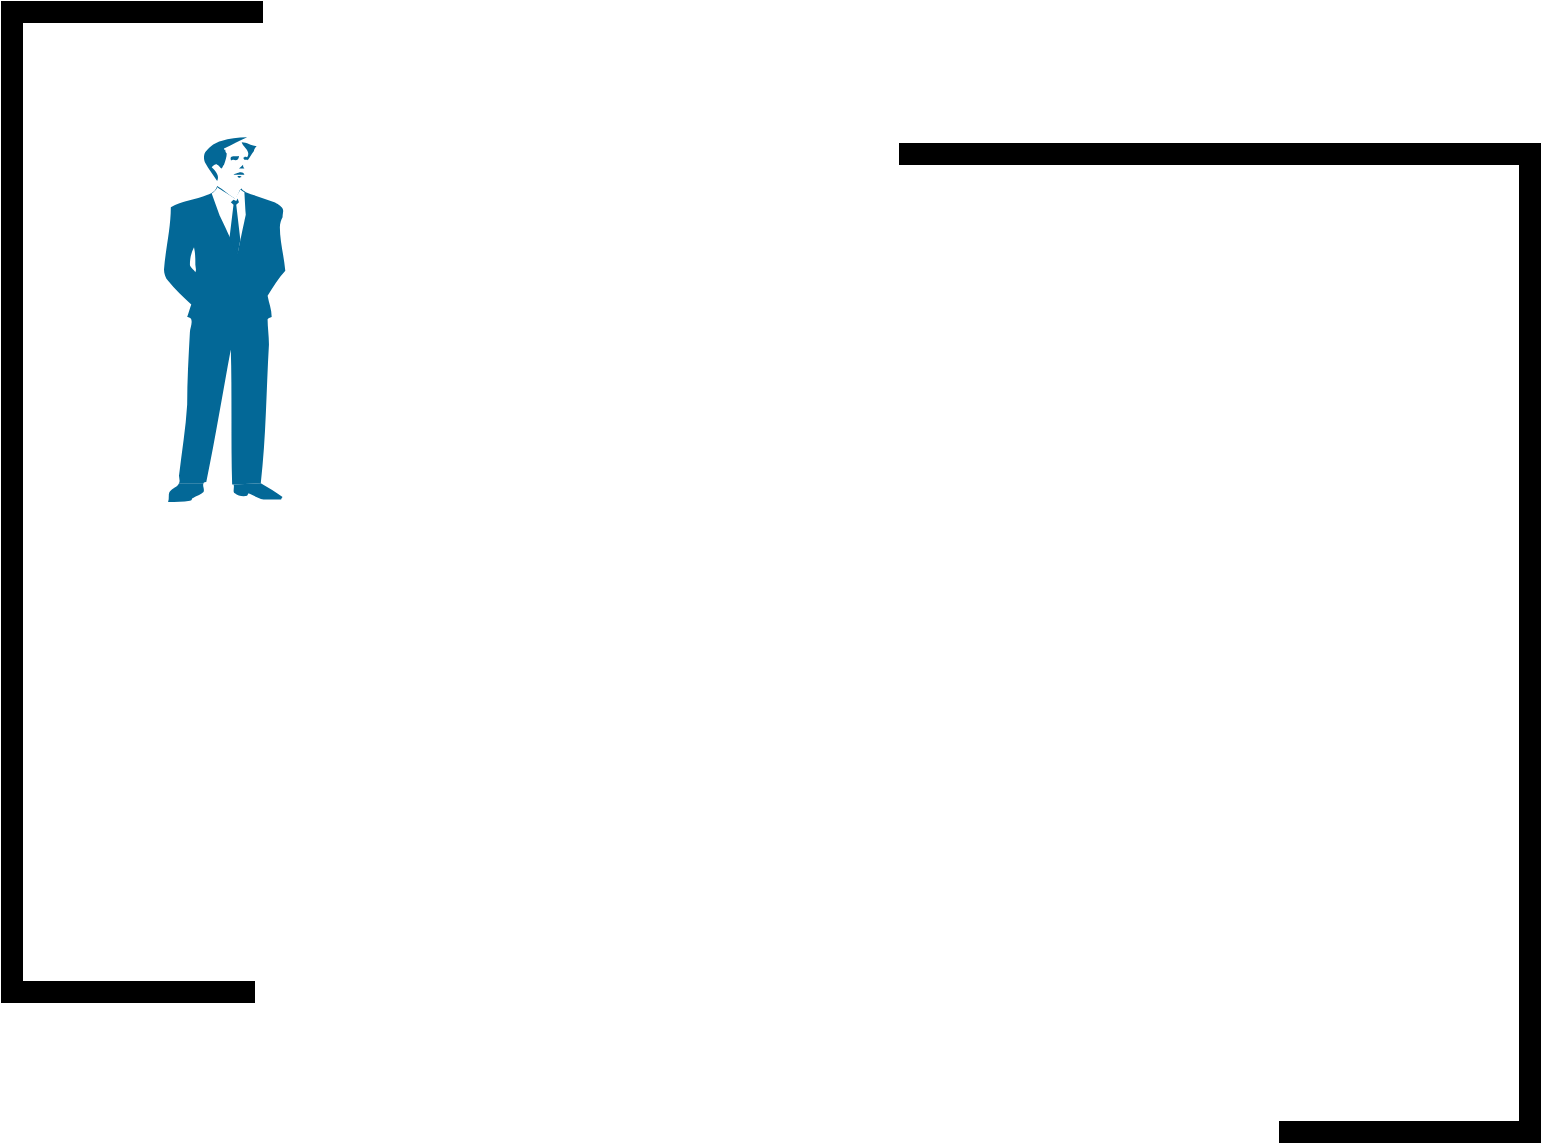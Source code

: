 <mxfile version="10.7.5" type="github"><diagram id="if69hKg2GoORFK1Za4gP" name="close"><mxGraphModel dx="1874" dy="1155" grid="1" gridSize="10" guides="1" tooltips="1" connect="1" arrows="1" fold="1" page="1" pageScale="1" pageWidth="1169" pageHeight="827" math="0" shadow="0"><root><mxCell id="0"/><mxCell id="1" parent="0"/><mxCell id="r97C9Ow4G9gm53DnqC5e-1" value="" style="group" parent="1" vertex="1" connectable="0"><mxGeometry x="60" y="90" width="448" height="500" as="geometry"/></mxCell><mxCell id="r97C9Ow4G9gm53DnqC5e-2" value="" style="verticalLabelPosition=bottom;html=1;verticalAlign=top;align=center;shape=mxgraph.floorplan.wallCorner;fillColor=#000000;" parent="r97C9Ow4G9gm53DnqC5e-1" vertex="1"><mxGeometry width="130" height="260" as="geometry"/></mxCell><mxCell id="r97C9Ow4G9gm53DnqC5e-3" value="" style="verticalLabelPosition=bottom;html=1;verticalAlign=top;align=center;shape=mxgraph.floorplan.wallCorner;fillColor=#000000;direction=north" parent="r97C9Ow4G9gm53DnqC5e-1" vertex="1"><mxGeometry y="251" width="320" height="249" as="geometry"/></mxCell><mxCell id="r97C9Ow4G9gm53DnqC5e-4" value="" style="edgeStyle=orthogonalEdgeStyle;rounded=0;orthogonalLoop=1;jettySize=auto;html=1;" parent="r97C9Ow4G9gm53DnqC5e-1" edge="1"><mxGeometry relative="1" as="geometry"><mxPoint x="290" y="160" as="targetPoint"/></mxGeometry></mxCell><mxCell id="r97C9Ow4G9gm53DnqC5e-5" value="" style="group" parent="r97C9Ow4G9gm53DnqC5e-1" vertex="1" connectable="0"><mxGeometry x="81" y="60" width="159" height="190" as="geometry"/></mxCell><mxCell id="r97C9Ow4G9gm53DnqC5e-6" value="" style="shape=mxgraph.cisco.people.man_woman;html=1;dashed=0;fillColor=#036897;strokeColor=#ffffff;strokeWidth=2;verticalLabelPosition=bottom;verticalAlign=top" parent="r97C9Ow4G9gm53DnqC5e-5" vertex="1"><mxGeometry y="7.6" width="136.286" height="182.4" as="geometry"/></mxCell><mxCell id="r97C9Ow4G9gm53DnqC5e-7" value="" style="rounded=1;whiteSpace=wrap;html=1;strokeColor=#FFFFFF;" parent="r97C9Ow4G9gm53DnqC5e-5" vertex="1"><mxGeometry x="68.143" width="90.857" height="182.4" as="geometry"/></mxCell><mxCell id="r97C9Ow4G9gm53DnqC5e-8" value="" style="shape=image;html=1;verticalAlign=top;verticalLabelPosition=bottom;labelBackgroundColor=#ffffff;imageAspect=0;aspect=fixed;image=https://cdn2.iconfinder.com/data/icons/circle-icons-1/64/microphone-128.png;rotation=-100;" parent="r97C9Ow4G9gm53DnqC5e-5" vertex="1"><mxGeometry x="99.186" y="34.2" width="43.914" height="43.914" as="geometry"/></mxCell><mxCell id="r97C9Ow4G9gm53DnqC5e-9" value="" style="group;rotation=180;" parent="1" vertex="1" connectable="0"><mxGeometry x="510" y="161" width="320" height="500" as="geometry"/></mxCell><mxCell id="r97C9Ow4G9gm53DnqC5e-10" value="" style="verticalLabelPosition=bottom;html=1;verticalAlign=top;align=center;shape=mxgraph.floorplan.wallCorner;fillColor=#000000;rotation=180;" parent="r97C9Ow4G9gm53DnqC5e-9" vertex="1"><mxGeometry x="189" y="239" width="130" height="260" as="geometry"/></mxCell><mxCell id="r97C9Ow4G9gm53DnqC5e-11" value="" style="verticalLabelPosition=bottom;html=1;verticalAlign=top;align=center;shape=mxgraph.floorplan.wallCorner;fillColor=#000000;direction=north;rotation=180;" parent="r97C9Ow4G9gm53DnqC5e-9" vertex="1"><mxGeometry x="-1" width="320" height="249" as="geometry"/></mxCell></root></mxGraphModel></diagram><diagram id="fNsD3cmHCC65XbKCcse_" name="far"><mxGraphModel dx="1874" dy="328" grid="1" gridSize="10" guides="1" tooltips="1" connect="1" arrows="1" fold="1" page="1" pageScale="1" pageWidth="1169" pageHeight="827" math="0" shadow="0"><root><mxCell id="F5EkwI_E3INtEGE6CnbT-0"/><mxCell id="F5EkwI_E3INtEGE6CnbT-1" parent="F5EkwI_E3INtEGE6CnbT-0"/><mxCell id="svD4M2LLr7Z_t4yyO7NE-0" value="" style="group" vertex="1" connectable="0" parent="F5EkwI_E3INtEGE6CnbT-1"><mxGeometry x="139" y="940" width="448" height="500" as="geometry"/></mxCell><mxCell id="svD4M2LLr7Z_t4yyO7NE-1" value="" style="verticalLabelPosition=bottom;html=1;verticalAlign=top;align=center;shape=mxgraph.floorplan.wallCorner;fillColor=#000000;" vertex="1" parent="svD4M2LLr7Z_t4yyO7NE-0"><mxGeometry width="130" height="260" as="geometry"/></mxCell><mxCell id="svD4M2LLr7Z_t4yyO7NE-2" value="" style="verticalLabelPosition=bottom;html=1;verticalAlign=top;align=center;shape=mxgraph.floorplan.wallCorner;fillColor=#000000;direction=north" vertex="1" parent="svD4M2LLr7Z_t4yyO7NE-0"><mxGeometry y="251" width="320" height="249" as="geometry"/></mxCell><mxCell id="svD4M2LLr7Z_t4yyO7NE-3" value="" style="edgeStyle=orthogonalEdgeStyle;rounded=0;orthogonalLoop=1;jettySize=auto;html=1;" edge="1" parent="svD4M2LLr7Z_t4yyO7NE-0"><mxGeometry relative="1" as="geometry"><mxPoint x="290" y="160" as="targetPoint"/></mxGeometry></mxCell><mxCell id="svD4M2LLr7Z_t4yyO7NE-4" value="" style="group" vertex="1" connectable="0" parent="svD4M2LLr7Z_t4yyO7NE-0"><mxGeometry x="81" y="60" width="159" height="190" as="geometry"/></mxCell><mxCell id="svD4M2LLr7Z_t4yyO7NE-5" value="" style="shape=mxgraph.cisco.people.man_woman;html=1;dashed=0;fillColor=#036897;strokeColor=#ffffff;strokeWidth=2;verticalLabelPosition=bottom;verticalAlign=top" vertex="1" parent="svD4M2LLr7Z_t4yyO7NE-4"><mxGeometry y="7.6" width="136.286" height="182.4" as="geometry"/></mxCell><mxCell id="svD4M2LLr7Z_t4yyO7NE-6" value="" style="rounded=1;whiteSpace=wrap;html=1;strokeColor=#FFFFFF;" vertex="1" parent="svD4M2LLr7Z_t4yyO7NE-4"><mxGeometry x="68.143" width="90.857" height="182.4" as="geometry"/></mxCell><mxCell id="svD4M2LLr7Z_t4yyO7NE-7" value="" style="group;rotation=180;" vertex="1" connectable="0" parent="F5EkwI_E3INtEGE6CnbT-1"><mxGeometry x="589" y="1011" width="320" height="500" as="geometry"/></mxCell><mxCell id="svD4M2LLr7Z_t4yyO7NE-8" value="" style="verticalLabelPosition=bottom;html=1;verticalAlign=top;align=center;shape=mxgraph.floorplan.wallCorner;fillColor=#000000;rotation=180;" vertex="1" parent="svD4M2LLr7Z_t4yyO7NE-7"><mxGeometry x="189" y="239" width="130" height="260" as="geometry"/></mxCell><mxCell id="svD4M2LLr7Z_t4yyO7NE-9" value="" style="verticalLabelPosition=bottom;html=1;verticalAlign=top;align=center;shape=mxgraph.floorplan.wallCorner;fillColor=#000000;direction=north;rotation=180;" vertex="1" parent="svD4M2LLr7Z_t4yyO7NE-7"><mxGeometry x="-1" width="320" height="249" as="geometry"/></mxCell><mxCell id="svD4M2LLr7Z_t4yyO7NE-10" value="" style="shape=image;html=1;verticalAlign=top;verticalLabelPosition=bottom;labelBackgroundColor=#ffffff;imageAspect=0;aspect=fixed;image=https://cdn2.iconfinder.com/data/icons/circle-icons-1/64/microphone-128.png;rotation=-100;" vertex="1" parent="svD4M2LLr7Z_t4yyO7NE-7"><mxGeometry x="168.186" y="109.7" width="43.914" height="43.914" as="geometry"/></mxCell></root></mxGraphModel></diagram><diagram id="MpNhAWCmY01ipLoEZZqb" name="mix"><mxGraphModel dx="1874" dy="-499" grid="1" gridSize="10" guides="1" tooltips="1" connect="1" arrows="1" fold="1" page="1" pageScale="1" pageWidth="1169" pageHeight="827" math="0" shadow="0"><root><mxCell id="9rHbz4IVmxri7xpCTzjM-0"/><mxCell id="9rHbz4IVmxri7xpCTzjM-1" parent="9rHbz4IVmxri7xpCTzjM-0"/><mxCell id="9rHbz4IVmxri7xpCTzjM-2" value="" style="group" parent="9rHbz4IVmxri7xpCTzjM-1" vertex="1" connectable="0"><mxGeometry x="148" y="1796.667" width="448" height="500" as="geometry"/></mxCell><mxCell id="9rHbz4IVmxri7xpCTzjM-3" value="" style="verticalLabelPosition=bottom;html=1;verticalAlign=top;align=center;shape=mxgraph.floorplan.wallCorner;fillColor=#000000;" parent="9rHbz4IVmxri7xpCTzjM-2" vertex="1"><mxGeometry width="130" height="260" as="geometry"/></mxCell><mxCell id="9rHbz4IVmxri7xpCTzjM-4" value="" style="verticalLabelPosition=bottom;html=1;verticalAlign=top;align=center;shape=mxgraph.floorplan.wallCorner;fillColor=#000000;direction=north" parent="9rHbz4IVmxri7xpCTzjM-2" vertex="1"><mxGeometry y="251" width="320" height="249" as="geometry"/></mxCell><mxCell id="9rHbz4IVmxri7xpCTzjM-5" value="" style="edgeStyle=orthogonalEdgeStyle;rounded=0;orthogonalLoop=1;jettySize=auto;html=1;" parent="9rHbz4IVmxri7xpCTzjM-2" edge="1"><mxGeometry relative="1" as="geometry"><mxPoint x="290" y="160" as="targetPoint"/></mxGeometry></mxCell><mxCell id="9rHbz4IVmxri7xpCTzjM-6" value="" style="group" parent="9rHbz4IVmxri7xpCTzjM-2" vertex="1" connectable="0"><mxGeometry x="81" y="60" width="159" height="190" as="geometry"/></mxCell><mxCell id="9rHbz4IVmxri7xpCTzjM-7" value="" style="shape=mxgraph.cisco.people.man_woman;html=1;dashed=0;fillColor=#036897;strokeColor=#ffffff;strokeWidth=2;verticalLabelPosition=bottom;verticalAlign=top" parent="9rHbz4IVmxri7xpCTzjM-6" vertex="1"><mxGeometry y="7.6" width="136.286" height="182.4" as="geometry"/></mxCell><mxCell id="9rHbz4IVmxri7xpCTzjM-8" value="" style="rounded=1;whiteSpace=wrap;html=1;strokeColor=#FFFFFF;" parent="9rHbz4IVmxri7xpCTzjM-6" vertex="1"><mxGeometry x="68.143" width="90.857" height="182.4" as="geometry"/></mxCell><mxCell id="9rHbz4IVmxri7xpCTzjM-9" value="" style="group" parent="9rHbz4IVmxri7xpCTzjM-1" vertex="1" connectable="0"><mxGeometry x="598" y="1867.667" width="320" height="500" as="geometry"/></mxCell><mxCell id="9rHbz4IVmxri7xpCTzjM-10" value="" style="group;rotation=180;" parent="9rHbz4IVmxri7xpCTzjM-9" vertex="1" connectable="0"><mxGeometry width="320" height="500" as="geometry"/></mxCell><mxCell id="9rHbz4IVmxri7xpCTzjM-11" value="" style="verticalLabelPosition=bottom;html=1;verticalAlign=top;align=center;shape=mxgraph.floorplan.wallCorner;fillColor=#000000;rotation=180;" parent="9rHbz4IVmxri7xpCTzjM-10" vertex="1"><mxGeometry x="189" y="239" width="130" height="260" as="geometry"/></mxCell><mxCell id="9rHbz4IVmxri7xpCTzjM-12" value="" style="verticalLabelPosition=bottom;html=1;verticalAlign=top;align=center;shape=mxgraph.floorplan.wallCorner;fillColor=#000000;direction=north;rotation=180;" parent="9rHbz4IVmxri7xpCTzjM-10" vertex="1"><mxGeometry x="-1" width="320" height="249" as="geometry"/></mxCell><mxCell id="9rHbz4IVmxri7xpCTzjM-13" value="" style="shape=image;html=1;verticalAlign=top;verticalLabelPosition=bottom;labelBackgroundColor=#ffffff;imageAspect=0;aspect=fixed;image=https://cdn2.iconfinder.com/data/icons/circle-icons-1/64/microphone-128.png;rotation=-100;" parent="9rHbz4IVmxri7xpCTzjM-10" vertex="1"><mxGeometry x="168.186" y="109.7" width="43.914" height="43.914" as="geometry"/></mxCell><mxCell id="9rHbz4IVmxri7xpCTzjM-14" value="" style="group" parent="9rHbz4IVmxri7xpCTzjM-10" vertex="1" connectable="0"><mxGeometry x="-64.357" y="280.0" width="164.143" height="184" as="geometry"/></mxCell><mxCell id="9rHbz4IVmxri7xpCTzjM-15" value="" style="shape=mxgraph.cisco.people.man_woman;html=1;dashed=0;fillColor=#036897;strokeColor=#ffffff;strokeWidth=2;verticalLabelPosition=bottom;verticalAlign=top" parent="9rHbz4IVmxri7xpCTzjM-14" vertex="1"><mxGeometry x="27.857" y="1.6" width="136.286" height="182.4" as="geometry"/></mxCell><mxCell id="9rHbz4IVmxri7xpCTzjM-16" value="" style="rounded=1;whiteSpace=wrap;html=1;strokeColor=#FFFFFF;" parent="9rHbz4IVmxri7xpCTzjM-14" vertex="1"><mxGeometry y="-17" width="91" height="203" as="geometry"/></mxCell></root></mxGraphModel></diagram><diagram id="Z15bCdJPX5VvvBu9anSu" name="Page-4"><mxGraphModel dx="1071" dy="-994" grid="1" gridSize="10" guides="1" tooltips="1" connect="1" arrows="1" fold="1" page="1" pageScale="1" pageWidth="1169" pageHeight="827" math="0" shadow="0"><root><mxCell id="jG7uO4f0anDoOxKC0oQf-0"/><mxCell id="jG7uO4f0anDoOxKC0oQf-1" parent="jG7uO4f0anDoOxKC0oQf-0"/><mxCell id="jG7uO4f0anDoOxKC0oQf-2" value="" style="group;dashed=1;" vertex="1" connectable="0" parent="jG7uO4f0anDoOxKC0oQf-1"><mxGeometry x="148" y="1796.667" width="448" height="500" as="geometry"/></mxCell><mxCell id="jG7uO4f0anDoOxKC0oQf-3" value="" style="verticalLabelPosition=bottom;html=1;verticalAlign=top;align=center;shape=mxgraph.floorplan.wallCorner;fillColor=#000000;" vertex="1" parent="jG7uO4f0anDoOxKC0oQf-2"><mxGeometry width="130" height="260" as="geometry"/></mxCell><mxCell id="jG7uO4f0anDoOxKC0oQf-4" value="" style="verticalLabelPosition=bottom;html=1;verticalAlign=top;align=center;shape=mxgraph.floorplan.wallCorner;fillColor=#000000;direction=north" vertex="1" parent="jG7uO4f0anDoOxKC0oQf-2"><mxGeometry y="251" width="320" height="249" as="geometry"/></mxCell><mxCell id="jG7uO4f0anDoOxKC0oQf-5" value="" style="edgeStyle=orthogonalEdgeStyle;rounded=0;orthogonalLoop=1;jettySize=auto;html=1;" edge="1" parent="jG7uO4f0anDoOxKC0oQf-2"><mxGeometry relative="1" as="geometry"><mxPoint x="290" y="160" as="targetPoint"/></mxGeometry></mxCell><mxCell id="jG7uO4f0anDoOxKC0oQf-6" value="" style="group" vertex="1" connectable="0" parent="jG7uO4f0anDoOxKC0oQf-2"><mxGeometry x="81" y="60" width="159" height="190" as="geometry"/></mxCell><mxCell id="jG7uO4f0anDoOxKC0oQf-7" value="" style="shape=mxgraph.cisco.people.man_woman;html=1;dashed=0;fillColor=#036897;strokeColor=#ffffff;strokeWidth=2;verticalLabelPosition=bottom;verticalAlign=top" vertex="1" parent="jG7uO4f0anDoOxKC0oQf-6"><mxGeometry y="7.6" width="136.286" height="182.4" as="geometry"/></mxCell><mxCell id="jG7uO4f0anDoOxKC0oQf-8" value="" style="rounded=1;whiteSpace=wrap;html=1;strokeColor=#FFFFFF;" vertex="1" parent="jG7uO4f0anDoOxKC0oQf-6"><mxGeometry x="68.143" width="90.857" height="182.4" as="geometry"/></mxCell><mxCell id="jG7uO4f0anDoOxKC0oQf-17" value="" style="endArrow=classic;html=1;" edge="1" parent="jG7uO4f0anDoOxKC0oQf-2" target="jG7uO4f0anDoOxKC0oQf-13"><mxGeometry width="50" height="50" relative="1" as="geometry"><mxPoint x="132" y="93.333" as="sourcePoint"/><mxPoint x="612" y="193.333" as="targetPoint"/></mxGeometry></mxCell><mxCell id="jG7uO4f0anDoOxKC0oQf-18" value="" style="endArrow=classic;html=1;dashed=1;strokeColor=#888888;" edge="1" parent="jG7uO4f0anDoOxKC0oQf-2"><mxGeometry width="50" height="50" relative="1" as="geometry"><mxPoint x="132" y="93.333" as="sourcePoint"/><mxPoint x="612" y="195.333" as="targetPoint"/><Array as="points"><mxPoint x="462" y="81.333"/></Array></mxGeometry></mxCell><mxCell id="jG7uO4f0anDoOxKC0oQf-9" value="" style="group" vertex="1" connectable="0" parent="jG7uO4f0anDoOxKC0oQf-1"><mxGeometry x="598" y="1867.667" width="320" height="500" as="geometry"/></mxCell><mxCell id="jG7uO4f0anDoOxKC0oQf-10" value="" style="group;rotation=180;" vertex="1" connectable="0" parent="jG7uO4f0anDoOxKC0oQf-9"><mxGeometry width="320" height="500" as="geometry"/></mxCell><mxCell id="jG7uO4f0anDoOxKC0oQf-11" value="" style="verticalLabelPosition=bottom;html=1;verticalAlign=top;align=center;shape=mxgraph.floorplan.wallCorner;fillColor=#000000;rotation=180;" vertex="1" parent="jG7uO4f0anDoOxKC0oQf-10"><mxGeometry x="189" y="239" width="130" height="260" as="geometry"/></mxCell><mxCell id="jG7uO4f0anDoOxKC0oQf-12" value="" style="verticalLabelPosition=bottom;html=1;verticalAlign=top;align=center;shape=mxgraph.floorplan.wallCorner;fillColor=#000000;direction=north;rotation=180;" vertex="1" parent="jG7uO4f0anDoOxKC0oQf-10"><mxGeometry x="-1" width="320" height="249" as="geometry"/></mxCell><mxCell id="jG7uO4f0anDoOxKC0oQf-13" value="" style="shape=image;html=1;verticalAlign=top;verticalLabelPosition=bottom;labelBackgroundColor=#ffffff;imageAspect=0;aspect=fixed;image=https://cdn2.iconfinder.com/data/icons/circle-icons-1/64/microphone-128.png;rotation=-100;" vertex="1" parent="jG7uO4f0anDoOxKC0oQf-10"><mxGeometry x="168.186" y="109.7" width="43.914" height="43.914" as="geometry"/></mxCell><mxCell id="jG7uO4f0anDoOxKC0oQf-14" value="" style="group" vertex="1" connectable="0" parent="jG7uO4f0anDoOxKC0oQf-10"><mxGeometry x="-64.357" y="280.0" width="164.143" height="184" as="geometry"/></mxCell><mxCell id="jG7uO4f0anDoOxKC0oQf-15" value="" style="shape=mxgraph.cisco.people.man_woman;html=1;dashed=0;fillColor=#036897;strokeColor=#ffffff;strokeWidth=2;verticalLabelPosition=bottom;verticalAlign=top" vertex="1" parent="jG7uO4f0anDoOxKC0oQf-14"><mxGeometry x="27.857" y="1.6" width="136.286" height="182.4" as="geometry"/></mxCell><mxCell id="jG7uO4f0anDoOxKC0oQf-16" value="" style="rounded=1;whiteSpace=wrap;html=1;strokeColor=#FFFFFF;" vertex="1" parent="jG7uO4f0anDoOxKC0oQf-14"><mxGeometry y="-17" width="91" height="203" as="geometry"/></mxCell><mxCell id="jG7uO4f0anDoOxKC0oQf-19" value="" style="endArrow=classic;html=1;dashed=1;entryX=0.75;entryY=0;entryDx=0;entryDy=0;strokeColor=#888888;" edge="1" parent="jG7uO4f0anDoOxKC0oQf-1" target="jG7uO4f0anDoOxKC0oQf-13"><mxGeometry width="50" height="50" relative="1" as="geometry"><mxPoint x="290" y="1888" as="sourcePoint"/><mxPoint x="770" y="2002" as="targetPoint"/><Array as="points"><mxPoint x="910" y="1900"/></Array></mxGeometry></mxCell><mxCell id="jG7uO4f0anDoOxKC0oQf-20" value="" style="endArrow=classic;html=1;dashed=1;entryX=0.75;entryY=0;entryDx=0;entryDy=0;strokeColor=#888888;" edge="1" parent="jG7uO4f0anDoOxKC0oQf-1" target="jG7uO4f0anDoOxKC0oQf-13"><mxGeometry width="50" height="50" relative="1" as="geometry"><mxPoint x="280" y="1890" as="sourcePoint"/><mxPoint x="774.429" y="2002.286" as="targetPoint"/><Array as="points"><mxPoint x="910" y="2090"/></Array></mxGeometry></mxCell><mxCell id="mqBz17Tk-Zq-q3J8-cpq-0" value="" style="endArrow=classic;html=1;exitX=0.847;exitY=0.06;exitDx=0;exitDy=0;exitPerimeter=0;" edge="1" parent="jG7uO4f0anDoOxKC0oQf-1" source="jG7uO4f0anDoOxKC0oQf-15"><mxGeometry width="50" height="50" relative="1" as="geometry"><mxPoint x="290" y="1900" as="sourcePoint"/><mxPoint x="774.968" y="2004.338" as="targetPoint"/></mxGeometry></mxCell><mxCell id="mqBz17Tk-Zq-q3J8-cpq-1" value="" style="endArrow=classic;html=1;exitX=0.847;exitY=0.06;exitDx=0;exitDy=0;exitPerimeter=0;dashed=1;strokeColor=#888888;" edge="1" parent="jG7uO4f0anDoOxKC0oQf-1"><mxGeometry width="50" height="50" relative="1" as="geometry"><mxPoint x="687" y="2170.286" as="sourcePoint"/><mxPoint x="784.968" y="2014.338" as="targetPoint"/><Array as="points"><mxPoint x="910" y="2100"/></Array></mxGeometry></mxCell></root></mxGraphModel></diagram><diagram id="8qUkDcIH6Ehk9MxUvUBc" name="Page-5"><mxGraphModel dx="1292" dy="-857" grid="1" gridSize="10" guides="1" tooltips="1" connect="1" arrows="1" fold="1" page="1" pageScale="1" pageWidth="1169" pageHeight="827" math="0" shadow="0"><root><mxCell id="CPZxvjZsBRUyR862LJ4--0"/><mxCell id="CPZxvjZsBRUyR862LJ4--1" parent="CPZxvjZsBRUyR862LJ4--0"/><mxCell id="0kLyee3wUWjy_QwF2U1g-0" value="" style="group;dashed=1;" vertex="1" connectable="0" parent="CPZxvjZsBRUyR862LJ4--1"><mxGeometry x="148" y="1796.667" width="448" height="500" as="geometry"/></mxCell><mxCell id="0kLyee3wUWjy_QwF2U1g-1" value="" style="verticalLabelPosition=bottom;html=1;verticalAlign=top;align=center;shape=mxgraph.floorplan.wallCorner;fillColor=#000000;" vertex="1" parent="0kLyee3wUWjy_QwF2U1g-0"><mxGeometry width="130" height="260" as="geometry"/></mxCell><mxCell id="0kLyee3wUWjy_QwF2U1g-2" value="" style="verticalLabelPosition=bottom;html=1;verticalAlign=top;align=center;shape=mxgraph.floorplan.wallCorner;fillColor=#000000;direction=north" vertex="1" parent="0kLyee3wUWjy_QwF2U1g-0"><mxGeometry y="251" width="320" height="249" as="geometry"/></mxCell><mxCell id="0kLyee3wUWjy_QwF2U1g-3" value="" style="edgeStyle=orthogonalEdgeStyle;rounded=0;orthogonalLoop=1;jettySize=auto;html=1;" edge="1" parent="0kLyee3wUWjy_QwF2U1g-0"><mxGeometry relative="1" as="geometry"><mxPoint x="290" y="160" as="targetPoint"/></mxGeometry></mxCell><mxCell id="0kLyee3wUWjy_QwF2U1g-4" value="" style="group" vertex="1" connectable="0" parent="0kLyee3wUWjy_QwF2U1g-0"><mxGeometry x="81" y="60" width="159" height="190" as="geometry"/></mxCell><mxCell id="0kLyee3wUWjy_QwF2U1g-5" value="" style="shape=mxgraph.cisco.people.man_woman;html=1;dashed=0;fillColor=#036897;strokeColor=#ffffff;strokeWidth=2;verticalLabelPosition=bottom;verticalAlign=top" vertex="1" parent="0kLyee3wUWjy_QwF2U1g-4"><mxGeometry y="7.6" width="136.286" height="182.4" as="geometry"/></mxCell><mxCell id="0kLyee3wUWjy_QwF2U1g-6" value="" style="rounded=1;whiteSpace=wrap;html=1;strokeColor=#FFFFFF;" vertex="1" parent="0kLyee3wUWjy_QwF2U1g-4"><mxGeometry x="68.143" width="90.857" height="182.4" as="geometry"/></mxCell><mxCell id="0kLyee3wUWjy_QwF2U1g-7" value="" style="endArrow=classic;html=1;" edge="1" parent="0kLyee3wUWjy_QwF2U1g-0" target="0kLyee3wUWjy_QwF2U1g-13"><mxGeometry width="50" height="50" relative="1" as="geometry"><mxPoint x="132" y="93.333" as="sourcePoint"/><mxPoint x="612" y="193.333" as="targetPoint"/></mxGeometry></mxCell><mxCell id="0kLyee3wUWjy_QwF2U1g-8" value="" style="endArrow=classic;html=1;dashed=1;strokeColor=#888888;" edge="1" parent="0kLyee3wUWjy_QwF2U1g-0"><mxGeometry width="50" height="50" relative="1" as="geometry"><mxPoint x="132" y="93.333" as="sourcePoint"/><mxPoint x="612" y="195.333" as="targetPoint"/><Array as="points"><mxPoint x="462" y="81.333"/></Array></mxGeometry></mxCell><mxCell id="0kLyee3wUWjy_QwF2U1g-9" value="" style="group" vertex="1" connectable="0" parent="CPZxvjZsBRUyR862LJ4--1"><mxGeometry x="598" y="1867.667" width="320" height="500" as="geometry"/></mxCell><mxCell id="0kLyee3wUWjy_QwF2U1g-10" value="" style="group;rotation=180;" vertex="1" connectable="0" parent="0kLyee3wUWjy_QwF2U1g-9"><mxGeometry width="320" height="500" as="geometry"/></mxCell><mxCell id="0kLyee3wUWjy_QwF2U1g-11" value="" style="verticalLabelPosition=bottom;html=1;verticalAlign=top;align=center;shape=mxgraph.floorplan.wallCorner;fillColor=#000000;rotation=180;" vertex="1" parent="0kLyee3wUWjy_QwF2U1g-10"><mxGeometry x="189" y="239" width="130" height="260" as="geometry"/></mxCell><mxCell id="0kLyee3wUWjy_QwF2U1g-12" value="" style="verticalLabelPosition=bottom;html=1;verticalAlign=top;align=center;shape=mxgraph.floorplan.wallCorner;fillColor=#000000;direction=north;rotation=180;" vertex="1" parent="0kLyee3wUWjy_QwF2U1g-10"><mxGeometry x="-1" width="320" height="249" as="geometry"/></mxCell><mxCell id="0kLyee3wUWjy_QwF2U1g-13" value="" style="shape=image;html=1;verticalAlign=top;verticalLabelPosition=bottom;labelBackgroundColor=#ffffff;imageAspect=0;aspect=fixed;image=https://cdn2.iconfinder.com/data/icons/circle-icons-1/64/microphone-128.png;rotation=-100;" vertex="1" parent="0kLyee3wUWjy_QwF2U1g-10"><mxGeometry x="168.186" y="109.7" width="43.914" height="43.914" as="geometry"/></mxCell><mxCell id="0kLyee3wUWjy_QwF2U1g-17" value="" style="endArrow=classic;html=1;dashed=1;entryX=0.75;entryY=0;entryDx=0;entryDy=0;strokeColor=#888888;" edge="1" parent="CPZxvjZsBRUyR862LJ4--1" target="0kLyee3wUWjy_QwF2U1g-13"><mxGeometry width="50" height="50" relative="1" as="geometry"><mxPoint x="290" y="1888" as="sourcePoint"/><mxPoint x="770" y="2002" as="targetPoint"/><Array as="points"><mxPoint x="910" y="1900"/></Array></mxGeometry></mxCell><mxCell id="0kLyee3wUWjy_QwF2U1g-18" value="" style="endArrow=classic;html=1;dashed=1;entryX=0.75;entryY=0;entryDx=0;entryDy=0;strokeColor=#888888;" edge="1" parent="CPZxvjZsBRUyR862LJ4--1" target="0kLyee3wUWjy_QwF2U1g-13"><mxGeometry width="50" height="50" relative="1" as="geometry"><mxPoint x="280" y="1890" as="sourcePoint"/><mxPoint x="774.429" y="2002.286" as="targetPoint"/><Array as="points"><mxPoint x="910" y="2090"/></Array></mxGeometry></mxCell></root></mxGraphModel></diagram></mxfile>